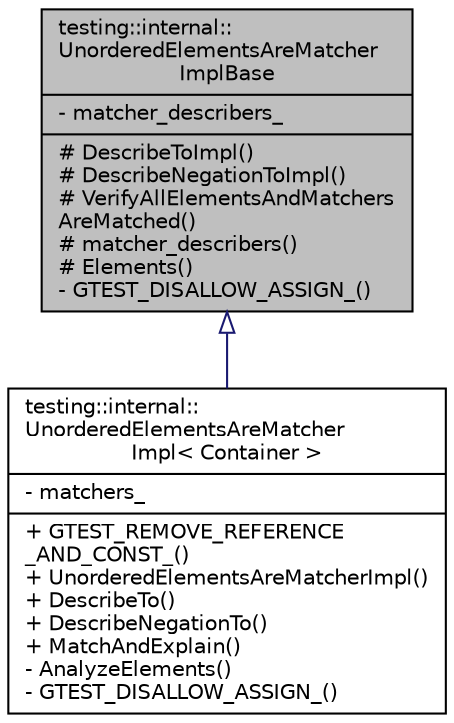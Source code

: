 digraph "testing::internal::UnorderedElementsAreMatcherImplBase"
{
  edge [fontname="Helvetica",fontsize="10",labelfontname="Helvetica",labelfontsize="10"];
  node [fontname="Helvetica",fontsize="10",shape=record];
  Node0 [label="{testing::internal::\lUnorderedElementsAreMatcher\lImplBase\n|- matcher_describers_\l|# DescribeToImpl()\l# DescribeNegationToImpl()\l# VerifyAllElementsAndMatchers\lAreMatched()\l# matcher_describers()\l# Elements()\l- GTEST_DISALLOW_ASSIGN_()\l}",height=0.2,width=0.4,color="black", fillcolor="grey75", style="filled", fontcolor="black"];
  Node0 -> Node1 [dir="back",color="midnightblue",fontsize="10",style="solid",arrowtail="onormal",fontname="Helvetica"];
  Node1 [label="{testing::internal::\lUnorderedElementsAreMatcher\lImpl\< Container \>\n|- matchers_\l|+ GTEST_REMOVE_REFERENCE\l_AND_CONST_()\l+ UnorderedElementsAreMatcherImpl()\l+ DescribeTo()\l+ DescribeNegationTo()\l+ MatchAndExplain()\l- AnalyzeElements()\l- GTEST_DISALLOW_ASSIGN_()\l}",height=0.2,width=0.4,color="black", fillcolor="white", style="filled",URL="$df/df0/classtesting_1_1internal_1_1_unordered_elements_are_matcher_impl.html"];
}
